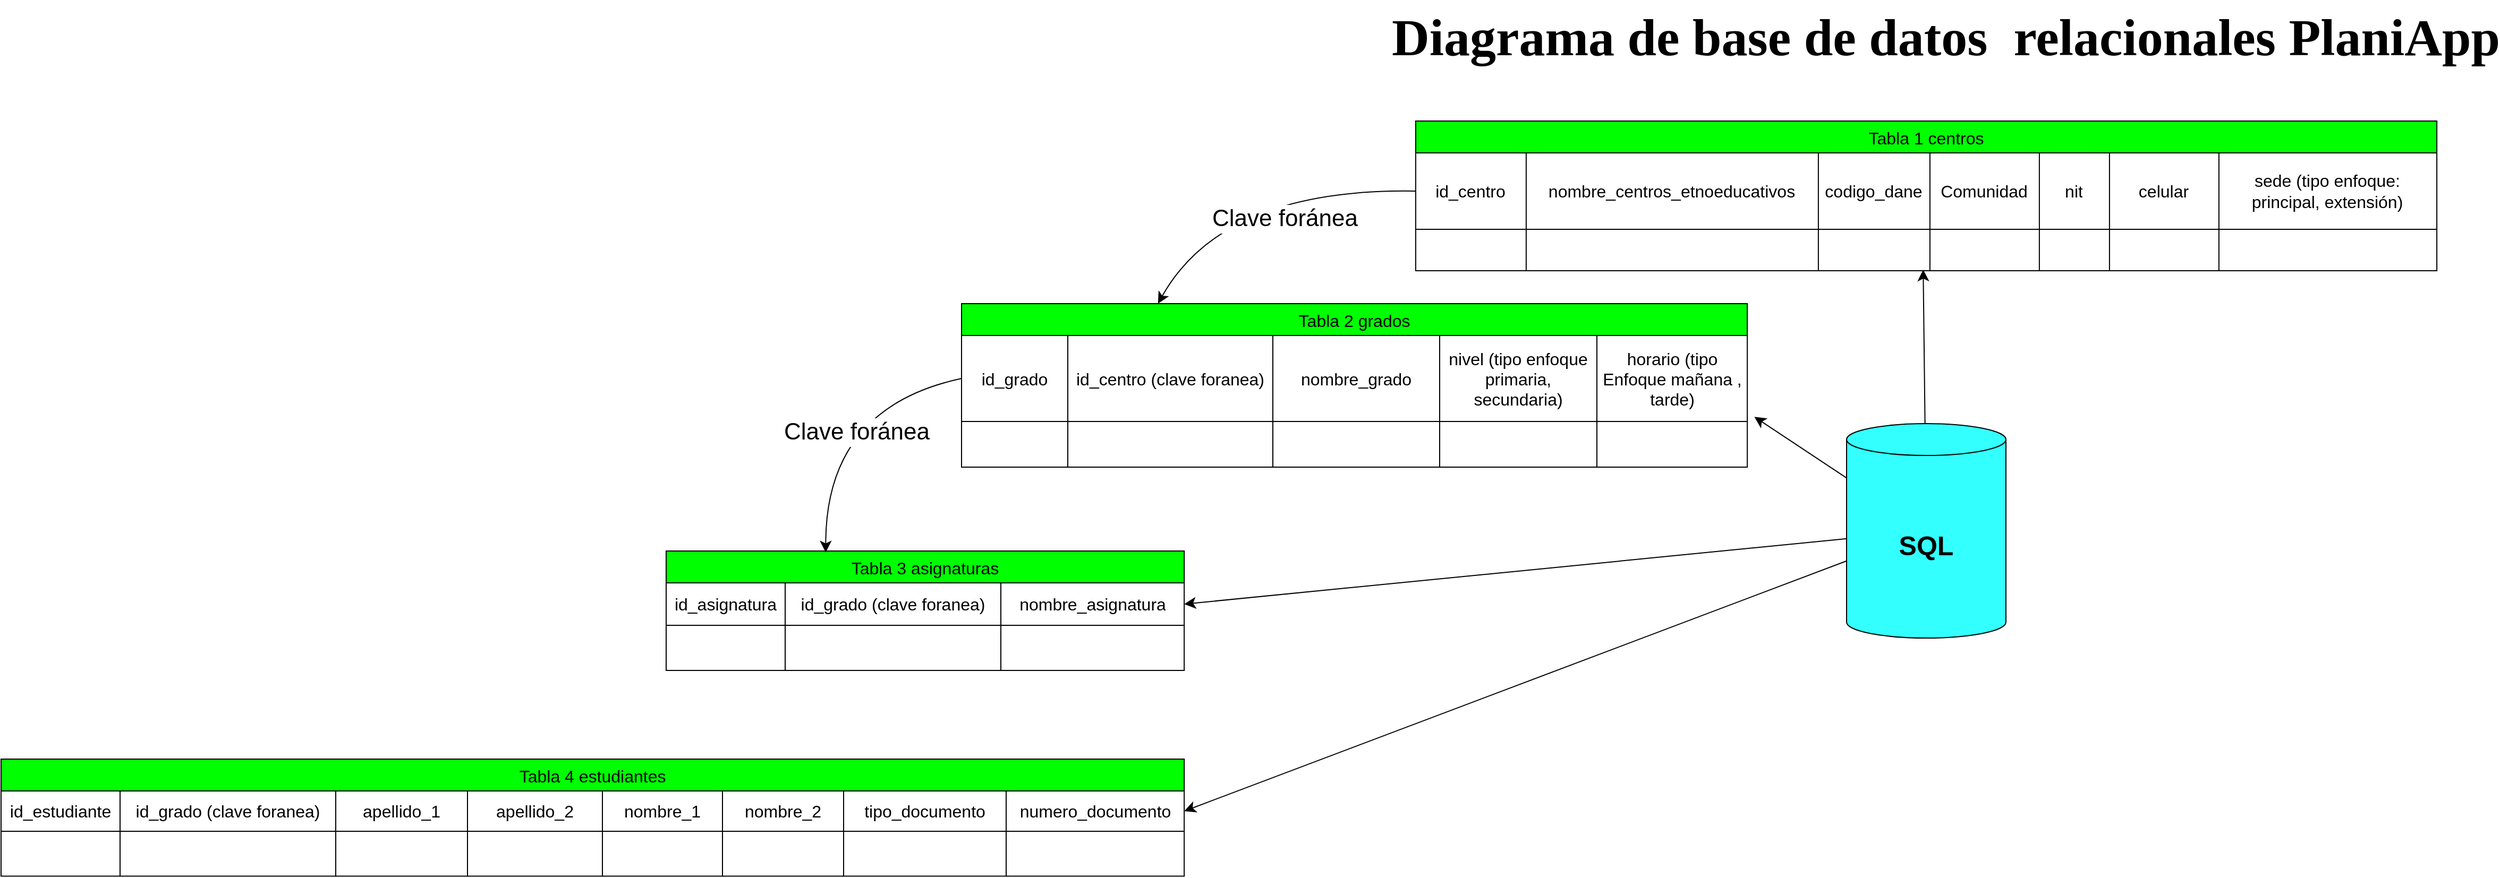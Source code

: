 <mxfile version="26.0.9">
  <diagram name="Página-1" id="TvYG14Qko4ZeJ21JqZOj">
    <mxGraphModel dx="2706" dy="565" grid="0" gridSize="10" guides="1" tooltips="1" connect="1" arrows="1" fold="1" page="0" pageScale="1" pageWidth="827" pageHeight="1169" background="#ffffff" math="0" shadow="0">
      <root>
        <mxCell id="0" />
        <mxCell id="1" parent="0" />
        <mxCell id="zRnEoflxh51FS6Fjrhx--129" style="edgeStyle=none;curved=1;rounded=0;orthogonalLoop=1;jettySize=auto;html=1;fontSize=12;startSize=8;endSize=8;entryX=1;entryY=0.5;entryDx=0;entryDy=0;" edge="1" parent="1" source="zRnEoflxh51FS6Fjrhx--1" target="zRnEoflxh51FS6Fjrhx--131">
          <mxGeometry relative="1" as="geometry">
            <mxPoint x="-136" y="862" as="targetPoint" />
          </mxGeometry>
        </mxCell>
        <mxCell id="zRnEoflxh51FS6Fjrhx--1" value="&lt;font style=&quot;vertical-align: inherit;&quot;&gt;&lt;font style=&quot;vertical-align: inherit; font-size: 25px;&quot;&gt;&lt;b&gt;SQL&lt;/b&gt;&lt;/font&gt;&lt;/font&gt;" style="shape=cylinder3;whiteSpace=wrap;html=1;boundedLbl=1;backgroundOutline=1;size=15;fillColor=#33FFFF;" vertex="1" parent="1">
          <mxGeometry x="481" y="500" width="150" height="202" as="geometry" />
        </mxCell>
        <mxCell id="zRnEoflxh51FS6Fjrhx--2" value="Tabla 1 centros" style="shape=table;startSize=30;container=1;collapsible=0;childLayout=tableLayout;strokeColor=#000000;fontSize=16;fillColor=#00FF00;" vertex="1" parent="1">
          <mxGeometry x="75.45" y="215" width="961.102" height="141.0" as="geometry" />
        </mxCell>
        <mxCell id="zRnEoflxh51FS6Fjrhx--3" value="" style="shape=tableRow;horizontal=0;startSize=0;swimlaneHead=0;swimlaneBody=0;strokeColor=inherit;top=0;left=0;bottom=0;right=0;collapsible=0;dropTarget=0;fillColor=none;points=[[0,0.5],[1,0.5]];portConstraint=eastwest;fontSize=16;" vertex="1" parent="zRnEoflxh51FS6Fjrhx--2">
          <mxGeometry y="30" width="961.102" height="72" as="geometry" />
        </mxCell>
        <mxCell id="zRnEoflxh51FS6Fjrhx--25" value="id_centro" style="shape=partialRectangle;html=1;whiteSpace=wrap;connectable=0;strokeColor=inherit;overflow=hidden;fillColor=none;top=0;left=0;bottom=0;right=0;pointerEvents=1;fontSize=16;" vertex="1" parent="zRnEoflxh51FS6Fjrhx--3">
          <mxGeometry width="104" height="72" as="geometry">
            <mxRectangle width="104" height="72" as="alternateBounds" />
          </mxGeometry>
        </mxCell>
        <mxCell id="zRnEoflxh51FS6Fjrhx--4" value="nombre_centros_etnoeducativos" style="shape=partialRectangle;html=1;whiteSpace=wrap;connectable=0;strokeColor=inherit;overflow=hidden;fillColor=none;top=0;left=0;bottom=0;right=0;pointerEvents=1;fontSize=16;" vertex="1" parent="zRnEoflxh51FS6Fjrhx--3">
          <mxGeometry x="104" width="275" height="72" as="geometry">
            <mxRectangle width="275" height="72" as="alternateBounds" />
          </mxGeometry>
        </mxCell>
        <mxCell id="zRnEoflxh51FS6Fjrhx--5" value="codigo_dane" style="shape=partialRectangle;html=1;whiteSpace=wrap;connectable=0;strokeColor=inherit;overflow=hidden;fillColor=none;top=0;left=0;bottom=0;right=0;pointerEvents=1;fontSize=16;" vertex="1" parent="zRnEoflxh51FS6Fjrhx--3">
          <mxGeometry x="379" width="105" height="72" as="geometry">
            <mxRectangle width="105" height="72" as="alternateBounds" />
          </mxGeometry>
        </mxCell>
        <mxCell id="zRnEoflxh51FS6Fjrhx--6" value="Comunidad" style="shape=partialRectangle;html=1;whiteSpace=wrap;connectable=0;strokeColor=inherit;overflow=hidden;fillColor=none;top=0;left=0;bottom=0;right=0;pointerEvents=1;fontSize=16;" vertex="1" parent="zRnEoflxh51FS6Fjrhx--3">
          <mxGeometry x="484" width="103" height="72" as="geometry">
            <mxRectangle width="103" height="72" as="alternateBounds" />
          </mxGeometry>
        </mxCell>
        <mxCell id="zRnEoflxh51FS6Fjrhx--15" value="nit" style="shape=partialRectangle;html=1;whiteSpace=wrap;connectable=0;strokeColor=inherit;overflow=hidden;fillColor=none;top=0;left=0;bottom=0;right=0;pointerEvents=1;fontSize=16;" vertex="1" parent="zRnEoflxh51FS6Fjrhx--3">
          <mxGeometry x="587" width="66" height="72" as="geometry">
            <mxRectangle width="66" height="72" as="alternateBounds" />
          </mxGeometry>
        </mxCell>
        <mxCell id="zRnEoflxh51FS6Fjrhx--18" value="celular" style="shape=partialRectangle;html=1;whiteSpace=wrap;connectable=0;strokeColor=inherit;overflow=hidden;fillColor=none;top=0;left=0;bottom=0;right=0;pointerEvents=1;fontSize=16;" vertex="1" parent="zRnEoflxh51FS6Fjrhx--3">
          <mxGeometry x="653" width="103" height="72" as="geometry">
            <mxRectangle width="103" height="72" as="alternateBounds" />
          </mxGeometry>
        </mxCell>
        <mxCell id="zRnEoflxh51FS6Fjrhx--61" value="sede (tipo enfoque: principal, extensión)" style="shape=partialRectangle;html=1;whiteSpace=wrap;connectable=0;strokeColor=inherit;overflow=hidden;fillColor=none;top=0;left=0;bottom=0;right=0;pointerEvents=1;fontSize=16;" vertex="1" parent="zRnEoflxh51FS6Fjrhx--3">
          <mxGeometry x="756" width="205" height="72" as="geometry">
            <mxRectangle width="205" height="72" as="alternateBounds" />
          </mxGeometry>
        </mxCell>
        <mxCell id="zRnEoflxh51FS6Fjrhx--7" value="" style="shape=tableRow;horizontal=0;startSize=0;swimlaneHead=0;swimlaneBody=0;strokeColor=inherit;top=0;left=0;bottom=0;right=0;collapsible=0;dropTarget=0;fillColor=none;points=[[0,0.5],[1,0.5]];portConstraint=eastwest;fontSize=16;" vertex="1" parent="zRnEoflxh51FS6Fjrhx--2">
          <mxGeometry y="102" width="961.102" height="39" as="geometry" />
        </mxCell>
        <mxCell id="zRnEoflxh51FS6Fjrhx--26" style="shape=partialRectangle;html=1;whiteSpace=wrap;connectable=0;strokeColor=inherit;overflow=hidden;fillColor=none;top=0;left=0;bottom=0;right=0;pointerEvents=1;fontSize=16;" vertex="1" parent="zRnEoflxh51FS6Fjrhx--7">
          <mxGeometry width="104" height="39" as="geometry">
            <mxRectangle width="104" height="39" as="alternateBounds" />
          </mxGeometry>
        </mxCell>
        <mxCell id="zRnEoflxh51FS6Fjrhx--8" value="" style="shape=partialRectangle;html=1;whiteSpace=wrap;connectable=0;strokeColor=inherit;overflow=hidden;fillColor=none;top=0;left=0;bottom=0;right=0;pointerEvents=1;fontSize=16;" vertex="1" parent="zRnEoflxh51FS6Fjrhx--7">
          <mxGeometry x="104" width="275" height="39" as="geometry">
            <mxRectangle width="275" height="39" as="alternateBounds" />
          </mxGeometry>
        </mxCell>
        <mxCell id="zRnEoflxh51FS6Fjrhx--9" value="" style="shape=partialRectangle;html=1;whiteSpace=wrap;connectable=0;strokeColor=inherit;overflow=hidden;fillColor=none;top=0;left=0;bottom=0;right=0;pointerEvents=1;fontSize=16;" vertex="1" parent="zRnEoflxh51FS6Fjrhx--7">
          <mxGeometry x="379" width="105" height="39" as="geometry">
            <mxRectangle width="105" height="39" as="alternateBounds" />
          </mxGeometry>
        </mxCell>
        <mxCell id="zRnEoflxh51FS6Fjrhx--10" value="" style="shape=partialRectangle;html=1;whiteSpace=wrap;connectable=0;strokeColor=inherit;overflow=hidden;fillColor=none;top=0;left=0;bottom=0;right=0;pointerEvents=1;fontSize=16;" vertex="1" parent="zRnEoflxh51FS6Fjrhx--7">
          <mxGeometry x="484" width="103" height="39" as="geometry">
            <mxRectangle width="103" height="39" as="alternateBounds" />
          </mxGeometry>
        </mxCell>
        <mxCell id="zRnEoflxh51FS6Fjrhx--16" style="shape=partialRectangle;html=1;whiteSpace=wrap;connectable=0;strokeColor=inherit;overflow=hidden;fillColor=none;top=0;left=0;bottom=0;right=0;pointerEvents=1;fontSize=16;" vertex="1" parent="zRnEoflxh51FS6Fjrhx--7">
          <mxGeometry x="587" width="66" height="39" as="geometry">
            <mxRectangle width="66" height="39" as="alternateBounds" />
          </mxGeometry>
        </mxCell>
        <mxCell id="zRnEoflxh51FS6Fjrhx--19" style="shape=partialRectangle;html=1;whiteSpace=wrap;connectable=0;strokeColor=inherit;overflow=hidden;fillColor=none;top=0;left=0;bottom=0;right=0;pointerEvents=1;fontSize=16;" vertex="1" parent="zRnEoflxh51FS6Fjrhx--7">
          <mxGeometry x="653" width="103" height="39" as="geometry">
            <mxRectangle width="103" height="39" as="alternateBounds" />
          </mxGeometry>
        </mxCell>
        <mxCell id="zRnEoflxh51FS6Fjrhx--62" style="shape=partialRectangle;html=1;whiteSpace=wrap;connectable=0;strokeColor=inherit;overflow=hidden;fillColor=none;top=0;left=0;bottom=0;right=0;pointerEvents=1;fontSize=16;" vertex="1" parent="zRnEoflxh51FS6Fjrhx--7">
          <mxGeometry x="756" width="205" height="39" as="geometry">
            <mxRectangle width="205" height="39" as="alternateBounds" />
          </mxGeometry>
        </mxCell>
        <mxCell id="zRnEoflxh51FS6Fjrhx--27" style="edgeStyle=none;curved=1;rounded=0;orthogonalLoop=1;jettySize=auto;html=1;entryX=0.497;entryY=0.974;entryDx=0;entryDy=0;entryPerimeter=0;fontSize=12;startSize=8;endSize=8;" edge="1" parent="1" source="zRnEoflxh51FS6Fjrhx--1" target="zRnEoflxh51FS6Fjrhx--7">
          <mxGeometry relative="1" as="geometry" />
        </mxCell>
        <mxCell id="zRnEoflxh51FS6Fjrhx--29" value="Tabla 2 grados" style="shape=table;startSize=30;container=1;collapsible=0;childLayout=tableLayout;strokeColor=#000000;fontSize=16;fillColor=#00FF00;" vertex="1" parent="1">
          <mxGeometry x="-352" y="387" width="739.553" height="153.984" as="geometry" />
        </mxCell>
        <mxCell id="zRnEoflxh51FS6Fjrhx--30" value="" style="shape=tableRow;horizontal=0;startSize=0;swimlaneHead=0;swimlaneBody=0;strokeColor=inherit;top=0;left=0;bottom=0;right=0;collapsible=0;dropTarget=0;fillColor=none;points=[[0,0.5],[1,0.5]];portConstraint=eastwest;fontSize=16;" vertex="1" parent="zRnEoflxh51FS6Fjrhx--29">
          <mxGeometry y="30" width="739.553" height="81" as="geometry" />
        </mxCell>
        <mxCell id="zRnEoflxh51FS6Fjrhx--31" value="id_grado" style="shape=partialRectangle;html=1;whiteSpace=wrap;connectable=0;strokeColor=inherit;overflow=hidden;fillColor=none;top=0;left=0;bottom=0;right=0;pointerEvents=1;fontSize=16;" vertex="1" parent="zRnEoflxh51FS6Fjrhx--30">
          <mxGeometry width="100" height="81" as="geometry">
            <mxRectangle width="100" height="81" as="alternateBounds" />
          </mxGeometry>
        </mxCell>
        <mxCell id="zRnEoflxh51FS6Fjrhx--32" value="id_centro (clave foranea)" style="shape=partialRectangle;html=1;whiteSpace=wrap;connectable=0;strokeColor=inherit;overflow=hidden;fillColor=none;top=0;left=0;bottom=0;right=0;pointerEvents=1;fontSize=16;" vertex="1" parent="zRnEoflxh51FS6Fjrhx--30">
          <mxGeometry x="100" width="193" height="81" as="geometry">
            <mxRectangle width="193" height="81" as="alternateBounds" />
          </mxGeometry>
        </mxCell>
        <mxCell id="zRnEoflxh51FS6Fjrhx--33" value="nombre_grado" style="shape=partialRectangle;html=1;whiteSpace=wrap;connectable=0;strokeColor=inherit;overflow=hidden;fillColor=none;top=0;left=0;bottom=0;right=0;pointerEvents=1;fontSize=16;" vertex="1" parent="zRnEoflxh51FS6Fjrhx--30">
          <mxGeometry x="293" width="157" height="81" as="geometry">
            <mxRectangle width="157" height="81" as="alternateBounds" />
          </mxGeometry>
        </mxCell>
        <mxCell id="zRnEoflxh51FS6Fjrhx--34" value="nivel (tipo enfoque primaria, secundaria)" style="shape=partialRectangle;html=1;whiteSpace=wrap;connectable=0;strokeColor=inherit;overflow=hidden;fillColor=none;top=0;left=0;bottom=0;right=0;pointerEvents=1;fontSize=16;" vertex="1" parent="zRnEoflxh51FS6Fjrhx--30">
          <mxGeometry x="450" width="148" height="81" as="geometry">
            <mxRectangle width="148" height="81" as="alternateBounds" />
          </mxGeometry>
        </mxCell>
        <mxCell id="zRnEoflxh51FS6Fjrhx--35" value="horario (tipo Enfoque mañana , tarde)" style="shape=partialRectangle;html=1;whiteSpace=wrap;connectable=0;strokeColor=inherit;overflow=hidden;fillColor=none;top=0;left=0;bottom=0;right=0;pointerEvents=1;fontSize=16;" vertex="1" parent="zRnEoflxh51FS6Fjrhx--30">
          <mxGeometry x="598" width="142" height="81" as="geometry">
            <mxRectangle width="142" height="81" as="alternateBounds" />
          </mxGeometry>
        </mxCell>
        <mxCell id="zRnEoflxh51FS6Fjrhx--37" value="" style="shape=tableRow;horizontal=0;startSize=0;swimlaneHead=0;swimlaneBody=0;strokeColor=inherit;top=0;left=0;bottom=0;right=0;collapsible=0;dropTarget=0;fillColor=none;points=[[0,0.5],[1,0.5]];portConstraint=eastwest;fontSize=16;" vertex="1" parent="zRnEoflxh51FS6Fjrhx--29">
          <mxGeometry y="111" width="739.553" height="43" as="geometry" />
        </mxCell>
        <mxCell id="zRnEoflxh51FS6Fjrhx--38" style="shape=partialRectangle;html=1;whiteSpace=wrap;connectable=0;strokeColor=inherit;overflow=hidden;fillColor=none;top=0;left=0;bottom=0;right=0;pointerEvents=1;fontSize=16;" vertex="1" parent="zRnEoflxh51FS6Fjrhx--37">
          <mxGeometry width="100" height="43" as="geometry">
            <mxRectangle width="100" height="43" as="alternateBounds" />
          </mxGeometry>
        </mxCell>
        <mxCell id="zRnEoflxh51FS6Fjrhx--39" value="" style="shape=partialRectangle;html=1;whiteSpace=wrap;connectable=0;strokeColor=inherit;overflow=hidden;fillColor=none;top=0;left=0;bottom=0;right=0;pointerEvents=1;fontSize=16;" vertex="1" parent="zRnEoflxh51FS6Fjrhx--37">
          <mxGeometry x="100" width="193" height="43" as="geometry">
            <mxRectangle width="193" height="43" as="alternateBounds" />
          </mxGeometry>
        </mxCell>
        <mxCell id="zRnEoflxh51FS6Fjrhx--40" value="" style="shape=partialRectangle;html=1;whiteSpace=wrap;connectable=0;strokeColor=inherit;overflow=hidden;fillColor=none;top=0;left=0;bottom=0;right=0;pointerEvents=1;fontSize=16;" vertex="1" parent="zRnEoflxh51FS6Fjrhx--37">
          <mxGeometry x="293" width="157" height="43" as="geometry">
            <mxRectangle width="157" height="43" as="alternateBounds" />
          </mxGeometry>
        </mxCell>
        <mxCell id="zRnEoflxh51FS6Fjrhx--41" value="" style="shape=partialRectangle;html=1;whiteSpace=wrap;connectable=0;strokeColor=inherit;overflow=hidden;fillColor=none;top=0;left=0;bottom=0;right=0;pointerEvents=1;fontSize=16;" vertex="1" parent="zRnEoflxh51FS6Fjrhx--37">
          <mxGeometry x="450" width="148" height="43" as="geometry">
            <mxRectangle width="148" height="43" as="alternateBounds" />
          </mxGeometry>
        </mxCell>
        <mxCell id="zRnEoflxh51FS6Fjrhx--42" style="shape=partialRectangle;html=1;whiteSpace=wrap;connectable=0;strokeColor=inherit;overflow=hidden;fillColor=none;top=0;left=0;bottom=0;right=0;pointerEvents=1;fontSize=16;" vertex="1" parent="zRnEoflxh51FS6Fjrhx--37">
          <mxGeometry x="598" width="142" height="43" as="geometry">
            <mxRectangle width="142" height="43" as="alternateBounds" />
          </mxGeometry>
        </mxCell>
        <mxCell id="zRnEoflxh51FS6Fjrhx--59" style="edgeStyle=none;curved=1;rounded=0;orthogonalLoop=1;jettySize=auto;html=1;entryX=1.009;entryY=-0.103;entryDx=0;entryDy=0;entryPerimeter=0;fontSize=12;startSize=8;endSize=8;" edge="1" parent="1" source="zRnEoflxh51FS6Fjrhx--1" target="zRnEoflxh51FS6Fjrhx--37">
          <mxGeometry relative="1" as="geometry" />
        </mxCell>
        <mxCell id="zRnEoflxh51FS6Fjrhx--60" style="edgeStyle=none;curved=1;rounded=0;orthogonalLoop=1;jettySize=auto;html=1;entryX=1;entryY=0.5;entryDx=0;entryDy=0;fontSize=12;startSize=8;endSize=8;" edge="1" parent="1" source="zRnEoflxh51FS6Fjrhx--1" target="zRnEoflxh51FS6Fjrhx--69">
          <mxGeometry relative="1" as="geometry">
            <mxPoint x="41.16" y="726.752" as="targetPoint" />
          </mxGeometry>
        </mxCell>
        <mxCell id="zRnEoflxh51FS6Fjrhx--67" value="&lt;font face=&quot;Times New Roman&quot; style=&quot;font-size: 49px;&quot;&gt;Diagrama de base de datos&amp;nbsp; relacionales PlaniApp&lt;/font&gt;" style="text;html=1;align=center;verticalAlign=middle;resizable=0;points=[];autosize=1;strokeColor=none;fillColor=none;fontSize=16;strokeWidth=15;fontStyle=1" vertex="1" parent="1">
          <mxGeometry x="74" y="101" width="999" height="71" as="geometry" />
        </mxCell>
        <mxCell id="zRnEoflxh51FS6Fjrhx--68" value="Tabla 3 asignaturas" style="shape=table;startSize=30;container=1;collapsible=0;childLayout=tableLayout;strokeColor=#000000;fontSize=16;fillColor=#00FF00;" vertex="1" parent="1">
          <mxGeometry x="-630" y="620" width="487.57" height="112.54" as="geometry" />
        </mxCell>
        <mxCell id="zRnEoflxh51FS6Fjrhx--69" value="" style="shape=tableRow;horizontal=0;startSize=0;swimlaneHead=0;swimlaneBody=0;strokeColor=inherit;top=0;left=0;bottom=0;right=0;collapsible=0;dropTarget=0;fillColor=none;points=[[0,0.5],[1,0.5]];portConstraint=eastwest;fontSize=16;" vertex="1" parent="zRnEoflxh51FS6Fjrhx--68">
          <mxGeometry y="30" width="487.57" height="40" as="geometry" />
        </mxCell>
        <mxCell id="zRnEoflxh51FS6Fjrhx--70" value="id_asignatura" style="shape=partialRectangle;html=1;whiteSpace=wrap;connectable=0;strokeColor=inherit;overflow=hidden;fillColor=none;top=0;left=0;bottom=0;right=0;pointerEvents=1;fontSize=16;" vertex="1" parent="zRnEoflxh51FS6Fjrhx--69">
          <mxGeometry width="112" height="40" as="geometry">
            <mxRectangle width="112" height="40" as="alternateBounds" />
          </mxGeometry>
        </mxCell>
        <mxCell id="zRnEoflxh51FS6Fjrhx--71" value="id_grado (clave foranea)" style="shape=partialRectangle;html=1;whiteSpace=wrap;connectable=0;strokeColor=inherit;overflow=hidden;fillColor=none;top=0;left=0;bottom=0;right=0;pointerEvents=1;fontSize=16;" vertex="1" parent="zRnEoflxh51FS6Fjrhx--69">
          <mxGeometry x="112" width="203" height="40" as="geometry">
            <mxRectangle width="203" height="40" as="alternateBounds" />
          </mxGeometry>
        </mxCell>
        <mxCell id="zRnEoflxh51FS6Fjrhx--72" value="nombre_asignatura" style="shape=partialRectangle;html=1;whiteSpace=wrap;connectable=0;strokeColor=inherit;overflow=hidden;fillColor=none;top=0;left=0;bottom=0;right=0;pointerEvents=1;fontSize=16;" vertex="1" parent="zRnEoflxh51FS6Fjrhx--69">
          <mxGeometry x="315" width="173" height="40" as="geometry">
            <mxRectangle width="173" height="40" as="alternateBounds" />
          </mxGeometry>
        </mxCell>
        <mxCell id="zRnEoflxh51FS6Fjrhx--75" value="" style="shape=tableRow;horizontal=0;startSize=0;swimlaneHead=0;swimlaneBody=0;strokeColor=inherit;top=0;left=0;bottom=0;right=0;collapsible=0;dropTarget=0;fillColor=none;points=[[0,0.5],[1,0.5]];portConstraint=eastwest;fontSize=16;" vertex="1" parent="zRnEoflxh51FS6Fjrhx--68">
          <mxGeometry y="70" width="487.57" height="43" as="geometry" />
        </mxCell>
        <mxCell id="zRnEoflxh51FS6Fjrhx--76" style="shape=partialRectangle;html=1;whiteSpace=wrap;connectable=0;strokeColor=inherit;overflow=hidden;fillColor=none;top=0;left=0;bottom=0;right=0;pointerEvents=1;fontSize=16;" vertex="1" parent="zRnEoflxh51FS6Fjrhx--75">
          <mxGeometry width="112" height="43" as="geometry">
            <mxRectangle width="112" height="43" as="alternateBounds" />
          </mxGeometry>
        </mxCell>
        <mxCell id="zRnEoflxh51FS6Fjrhx--77" value="" style="shape=partialRectangle;html=1;whiteSpace=wrap;connectable=0;strokeColor=inherit;overflow=hidden;fillColor=none;top=0;left=0;bottom=0;right=0;pointerEvents=1;fontSize=16;" vertex="1" parent="zRnEoflxh51FS6Fjrhx--75">
          <mxGeometry x="112" width="203" height="43" as="geometry">
            <mxRectangle width="203" height="43" as="alternateBounds" />
          </mxGeometry>
        </mxCell>
        <mxCell id="zRnEoflxh51FS6Fjrhx--78" value="" style="shape=partialRectangle;html=1;whiteSpace=wrap;connectable=0;strokeColor=inherit;overflow=hidden;fillColor=none;top=0;left=0;bottom=0;right=0;pointerEvents=1;fontSize=16;" vertex="1" parent="zRnEoflxh51FS6Fjrhx--75">
          <mxGeometry x="315" width="173" height="43" as="geometry">
            <mxRectangle width="173" height="43" as="alternateBounds" />
          </mxGeometry>
        </mxCell>
        <mxCell id="zRnEoflxh51FS6Fjrhx--89" style="edgeStyle=none;curved=1;rounded=0;orthogonalLoop=1;jettySize=auto;html=1;fontSize=12;startSize=8;endSize=8;exitX=0;exitY=0.5;exitDx=0;exitDy=0;entryX=0.25;entryY=0;entryDx=0;entryDy=0;" edge="1" parent="1" source="zRnEoflxh51FS6Fjrhx--3" target="zRnEoflxh51FS6Fjrhx--29">
          <mxGeometry relative="1" as="geometry">
            <mxPoint x="51" y="274" as="sourcePoint" />
            <mxPoint x="-167" y="385" as="targetPoint" />
            <Array as="points">
              <mxPoint x="-106" y="278" />
            </Array>
          </mxGeometry>
        </mxCell>
        <mxCell id="zRnEoflxh51FS6Fjrhx--90" value="&lt;font style=&quot;font-size: 22px;&quot;&gt;Clave foránea&lt;/font&gt;" style="edgeLabel;html=1;align=center;verticalAlign=middle;resizable=0;points=[];fontSize=12;" vertex="1" connectable="0" parent="zRnEoflxh51FS6Fjrhx--89">
          <mxGeometry x="-0.197" y="28" relative="1" as="geometry">
            <mxPoint as="offset" />
          </mxGeometry>
        </mxCell>
        <mxCell id="zRnEoflxh51FS6Fjrhx--95" style="edgeStyle=none;curved=1;rounded=0;orthogonalLoop=1;jettySize=auto;html=1;fontSize=12;startSize=8;endSize=8;exitX=0;exitY=0.5;exitDx=0;exitDy=0;entryX=0.308;entryY=0.012;entryDx=0;entryDy=0;entryPerimeter=0;" edge="1" parent="1" source="zRnEoflxh51FS6Fjrhx--30" target="zRnEoflxh51FS6Fjrhx--68">
          <mxGeometry relative="1" as="geometry">
            <mxPoint x="-352" y="455" as="sourcePoint" />
            <mxPoint x="-495" y="628" as="targetPoint" />
            <Array as="points">
              <mxPoint x="-480" y="485" />
            </Array>
          </mxGeometry>
        </mxCell>
        <mxCell id="zRnEoflxh51FS6Fjrhx--96" value="&lt;font style=&quot;font-size: 22px;&quot;&gt;Clave foránea&lt;/font&gt;" style="edgeLabel;html=1;align=center;verticalAlign=middle;resizable=0;points=[];fontSize=12;" vertex="1" connectable="0" parent="zRnEoflxh51FS6Fjrhx--95">
          <mxGeometry x="-0.197" y="28" relative="1" as="geometry">
            <mxPoint as="offset" />
          </mxGeometry>
        </mxCell>
        <mxCell id="zRnEoflxh51FS6Fjrhx--130" value="Tabla 4 estudiantes" style="shape=table;startSize=30;container=1;collapsible=0;childLayout=tableLayout;strokeColor=#000000;fontSize=16;fillColor=#00FF00;" vertex="1" parent="1">
          <mxGeometry x="-1256" y="816" width="1113.57" height="110.207" as="geometry" />
        </mxCell>
        <mxCell id="zRnEoflxh51FS6Fjrhx--131" value="" style="shape=tableRow;horizontal=0;startSize=0;swimlaneHead=0;swimlaneBody=0;strokeColor=inherit;top=0;left=0;bottom=0;right=0;collapsible=0;dropTarget=0;fillColor=none;points=[[0,0.5],[1,0.5]];portConstraint=eastwest;fontSize=16;" vertex="1" parent="zRnEoflxh51FS6Fjrhx--130">
          <mxGeometry y="30" width="1113.57" height="38" as="geometry" />
        </mxCell>
        <mxCell id="zRnEoflxh51FS6Fjrhx--132" value="id_estudiante" style="shape=partialRectangle;html=1;whiteSpace=wrap;connectable=0;strokeColor=inherit;overflow=hidden;fillColor=none;top=0;left=0;bottom=0;right=0;pointerEvents=1;fontSize=16;" vertex="1" parent="zRnEoflxh51FS6Fjrhx--131">
          <mxGeometry width="112" height="38" as="geometry">
            <mxRectangle width="112" height="38" as="alternateBounds" />
          </mxGeometry>
        </mxCell>
        <mxCell id="zRnEoflxh51FS6Fjrhx--133" value="id_grado (clave foranea)" style="shape=partialRectangle;html=1;whiteSpace=wrap;connectable=0;strokeColor=inherit;overflow=hidden;fillColor=none;top=0;left=0;bottom=0;right=0;pointerEvents=1;fontSize=16;" vertex="1" parent="zRnEoflxh51FS6Fjrhx--131">
          <mxGeometry x="112" width="203" height="38" as="geometry">
            <mxRectangle width="203" height="38" as="alternateBounds" />
          </mxGeometry>
        </mxCell>
        <mxCell id="zRnEoflxh51FS6Fjrhx--134" value="apellido_1" style="shape=partialRectangle;html=1;whiteSpace=wrap;connectable=0;strokeColor=inherit;overflow=hidden;fillColor=none;top=0;left=0;bottom=0;right=0;pointerEvents=1;fontSize=16;" vertex="1" parent="zRnEoflxh51FS6Fjrhx--131">
          <mxGeometry x="315" width="124" height="38" as="geometry">
            <mxRectangle width="124" height="38" as="alternateBounds" />
          </mxGeometry>
        </mxCell>
        <mxCell id="zRnEoflxh51FS6Fjrhx--139" value="apellido_2" style="shape=partialRectangle;html=1;whiteSpace=wrap;connectable=0;strokeColor=inherit;overflow=hidden;fillColor=none;top=0;left=0;bottom=0;right=0;pointerEvents=1;fontSize=16;" vertex="1" parent="zRnEoflxh51FS6Fjrhx--131">
          <mxGeometry x="439" width="127" height="38" as="geometry">
            <mxRectangle width="127" height="38" as="alternateBounds" />
          </mxGeometry>
        </mxCell>
        <mxCell id="zRnEoflxh51FS6Fjrhx--141" value="nombre_1" style="shape=partialRectangle;html=1;whiteSpace=wrap;connectable=0;strokeColor=inherit;overflow=hidden;fillColor=none;top=0;left=0;bottom=0;right=0;pointerEvents=1;fontSize=16;" vertex="1" parent="zRnEoflxh51FS6Fjrhx--131">
          <mxGeometry x="566" width="113" height="38" as="geometry">
            <mxRectangle width="113" height="38" as="alternateBounds" />
          </mxGeometry>
        </mxCell>
        <mxCell id="zRnEoflxh51FS6Fjrhx--143" value="nombre_2" style="shape=partialRectangle;html=1;whiteSpace=wrap;connectable=0;strokeColor=inherit;overflow=hidden;fillColor=none;top=0;left=0;bottom=0;right=0;pointerEvents=1;fontSize=16;" vertex="1" parent="zRnEoflxh51FS6Fjrhx--131">
          <mxGeometry x="679" width="114" height="38" as="geometry">
            <mxRectangle width="114" height="38" as="alternateBounds" />
          </mxGeometry>
        </mxCell>
        <mxCell id="zRnEoflxh51FS6Fjrhx--145" value="tipo_documento" style="shape=partialRectangle;html=1;whiteSpace=wrap;connectable=0;strokeColor=inherit;overflow=hidden;fillColor=none;top=0;left=0;bottom=0;right=0;pointerEvents=1;fontSize=16;" vertex="1" parent="zRnEoflxh51FS6Fjrhx--131">
          <mxGeometry x="793" width="153" height="38" as="geometry">
            <mxRectangle width="153" height="38" as="alternateBounds" />
          </mxGeometry>
        </mxCell>
        <mxCell id="zRnEoflxh51FS6Fjrhx--147" value="numero_documento" style="shape=partialRectangle;html=1;whiteSpace=wrap;connectable=0;strokeColor=inherit;overflow=hidden;fillColor=none;top=0;left=0;bottom=0;right=0;pointerEvents=1;fontSize=16;" vertex="1" parent="zRnEoflxh51FS6Fjrhx--131">
          <mxGeometry x="946" width="168" height="38" as="geometry">
            <mxRectangle width="168" height="38" as="alternateBounds" />
          </mxGeometry>
        </mxCell>
        <mxCell id="zRnEoflxh51FS6Fjrhx--135" value="" style="shape=tableRow;horizontal=0;startSize=0;swimlaneHead=0;swimlaneBody=0;strokeColor=inherit;top=0;left=0;bottom=0;right=0;collapsible=0;dropTarget=0;fillColor=none;points=[[0,0.5],[1,0.5]];portConstraint=eastwest;fontSize=16;" vertex="1" parent="zRnEoflxh51FS6Fjrhx--130">
          <mxGeometry y="68" width="1113.57" height="42" as="geometry" />
        </mxCell>
        <mxCell id="zRnEoflxh51FS6Fjrhx--136" style="shape=partialRectangle;html=1;whiteSpace=wrap;connectable=0;strokeColor=inherit;overflow=hidden;fillColor=none;top=0;left=0;bottom=0;right=0;pointerEvents=1;fontSize=16;" vertex="1" parent="zRnEoflxh51FS6Fjrhx--135">
          <mxGeometry width="112" height="42" as="geometry">
            <mxRectangle width="112" height="42" as="alternateBounds" />
          </mxGeometry>
        </mxCell>
        <mxCell id="zRnEoflxh51FS6Fjrhx--137" value="" style="shape=partialRectangle;html=1;whiteSpace=wrap;connectable=0;strokeColor=inherit;overflow=hidden;fillColor=none;top=0;left=0;bottom=0;right=0;pointerEvents=1;fontSize=16;" vertex="1" parent="zRnEoflxh51FS6Fjrhx--135">
          <mxGeometry x="112" width="203" height="42" as="geometry">
            <mxRectangle width="203" height="42" as="alternateBounds" />
          </mxGeometry>
        </mxCell>
        <mxCell id="zRnEoflxh51FS6Fjrhx--138" value="" style="shape=partialRectangle;html=1;whiteSpace=wrap;connectable=0;strokeColor=inherit;overflow=hidden;fillColor=none;top=0;left=0;bottom=0;right=0;pointerEvents=1;fontSize=16;" vertex="1" parent="zRnEoflxh51FS6Fjrhx--135">
          <mxGeometry x="315" width="124" height="42" as="geometry">
            <mxRectangle width="124" height="42" as="alternateBounds" />
          </mxGeometry>
        </mxCell>
        <mxCell id="zRnEoflxh51FS6Fjrhx--140" style="shape=partialRectangle;html=1;whiteSpace=wrap;connectable=0;strokeColor=inherit;overflow=hidden;fillColor=none;top=0;left=0;bottom=0;right=0;pointerEvents=1;fontSize=16;" vertex="1" parent="zRnEoflxh51FS6Fjrhx--135">
          <mxGeometry x="439" width="127" height="42" as="geometry">
            <mxRectangle width="127" height="42" as="alternateBounds" />
          </mxGeometry>
        </mxCell>
        <mxCell id="zRnEoflxh51FS6Fjrhx--142" style="shape=partialRectangle;html=1;whiteSpace=wrap;connectable=0;strokeColor=inherit;overflow=hidden;fillColor=none;top=0;left=0;bottom=0;right=0;pointerEvents=1;fontSize=16;" vertex="1" parent="zRnEoflxh51FS6Fjrhx--135">
          <mxGeometry x="566" width="113" height="42" as="geometry">
            <mxRectangle width="113" height="42" as="alternateBounds" />
          </mxGeometry>
        </mxCell>
        <mxCell id="zRnEoflxh51FS6Fjrhx--144" style="shape=partialRectangle;html=1;whiteSpace=wrap;connectable=0;strokeColor=inherit;overflow=hidden;fillColor=none;top=0;left=0;bottom=0;right=0;pointerEvents=1;fontSize=16;" vertex="1" parent="zRnEoflxh51FS6Fjrhx--135">
          <mxGeometry x="679" width="114" height="42" as="geometry">
            <mxRectangle width="114" height="42" as="alternateBounds" />
          </mxGeometry>
        </mxCell>
        <mxCell id="zRnEoflxh51FS6Fjrhx--146" style="shape=partialRectangle;html=1;whiteSpace=wrap;connectable=0;strokeColor=inherit;overflow=hidden;fillColor=none;top=0;left=0;bottom=0;right=0;pointerEvents=1;fontSize=16;" vertex="1" parent="zRnEoflxh51FS6Fjrhx--135">
          <mxGeometry x="793" width="153" height="42" as="geometry">
            <mxRectangle width="153" height="42" as="alternateBounds" />
          </mxGeometry>
        </mxCell>
        <mxCell id="zRnEoflxh51FS6Fjrhx--148" style="shape=partialRectangle;html=1;whiteSpace=wrap;connectable=0;strokeColor=inherit;overflow=hidden;fillColor=none;top=0;left=0;bottom=0;right=0;pointerEvents=1;fontSize=16;" vertex="1" parent="zRnEoflxh51FS6Fjrhx--135">
          <mxGeometry x="946" width="168" height="42" as="geometry">
            <mxRectangle width="168" height="42" as="alternateBounds" />
          </mxGeometry>
        </mxCell>
      </root>
    </mxGraphModel>
  </diagram>
</mxfile>
